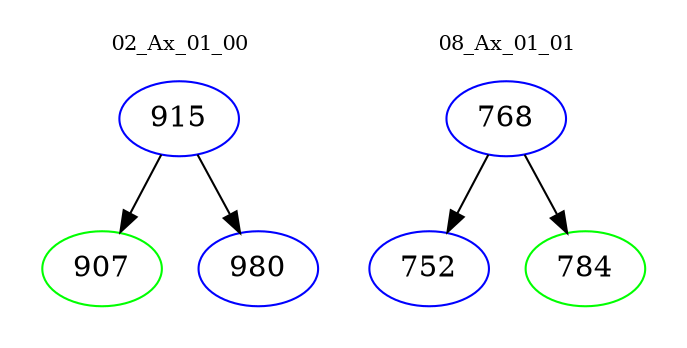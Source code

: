 digraph{
subgraph cluster_0 {
color = white
label = "02_Ax_01_00";
fontsize=10;
T0_915 [label="915", color="blue"]
T0_915 -> T0_907 [color="black"]
T0_907 [label="907", color="green"]
T0_915 -> T0_980 [color="black"]
T0_980 [label="980", color="blue"]
}
subgraph cluster_1 {
color = white
label = "08_Ax_01_01";
fontsize=10;
T1_768 [label="768", color="blue"]
T1_768 -> T1_752 [color="black"]
T1_752 [label="752", color="blue"]
T1_768 -> T1_784 [color="black"]
T1_784 [label="784", color="green"]
}
}

